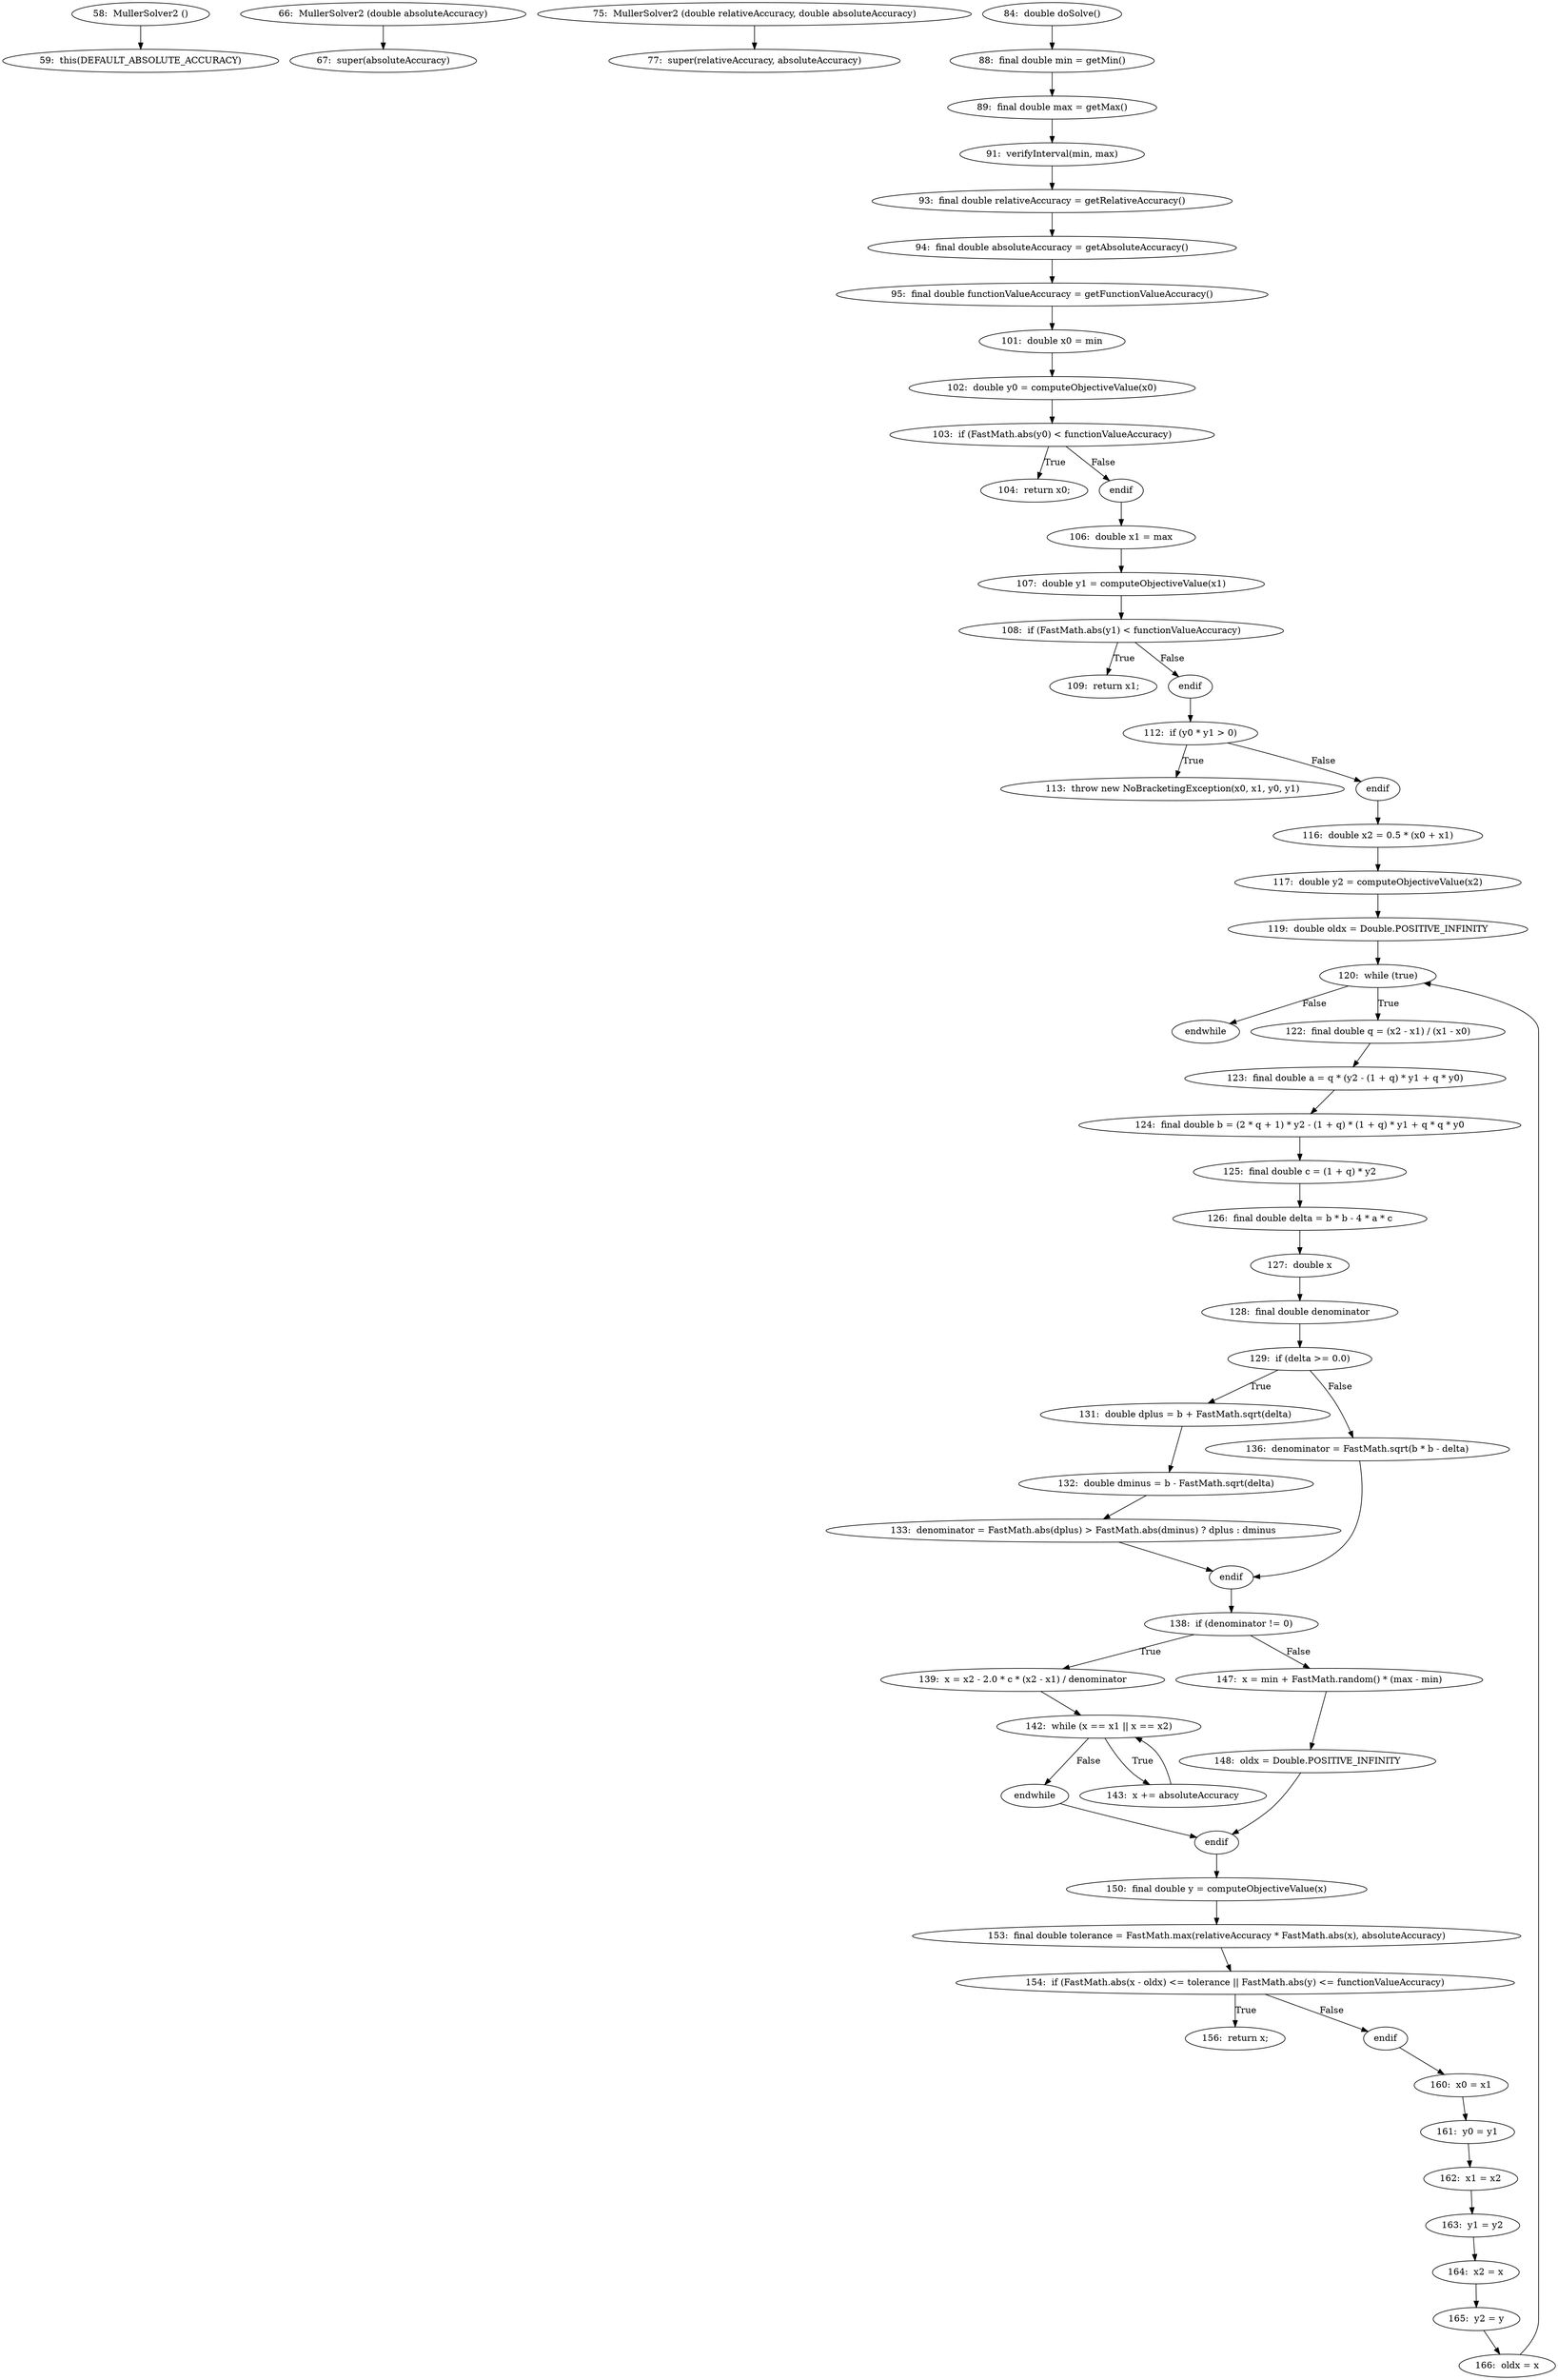 digraph MullerSolver2_CFG {
  // graph-vertices
  v1  [label="58:  MullerSolver2 ()"];
  v2  [label="59:  this(DEFAULT_ABSOLUTE_ACCURACY)"];
  v3  [label="66:  MullerSolver2 (double absoluteAccuracy)"];
  v4  [label="67:  super(absoluteAccuracy)"];
  v5  [label="75:  MullerSolver2 (double relativeAccuracy, double absoluteAccuracy)"];
  v6  [label="77:  super(relativeAccuracy, absoluteAccuracy)"];
  v7  [label="84:  double doSolve()"];
  v8  [label="88:  final double min = getMin()"];
  v9  [label="89:  final double max = getMax()"];
  v10  [label="91:  verifyInterval(min, max)"];
  v11  [label="93:  final double relativeAccuracy = getRelativeAccuracy()"];
  v12  [label="94:  final double absoluteAccuracy = getAbsoluteAccuracy()"];
  v13  [label="95:  final double functionValueAccuracy = getFunctionValueAccuracy()"];
  v14  [label="101:  double x0 = min"];
  v15  [label="102:  double y0 = computeObjectiveValue(x0)"];
  v16  [label="103:  if (FastMath.abs(y0) < functionValueAccuracy)"];
  v17  [label="104:  return x0;"];
  v18  [label="endif"];
  v19  [label="106:  double x1 = max"];
  v20  [label="107:  double y1 = computeObjectiveValue(x1)"];
  v21  [label="108:  if (FastMath.abs(y1) < functionValueAccuracy)"];
  v22  [label="109:  return x1;"];
  v23  [label="endif"];
  v24  [label="112:  if (y0 * y1 > 0)"];
  v25  [label="113:  throw new NoBracketingException(x0, x1, y0, y1)"];
  v26  [label="endif"];
  v27  [label="116:  double x2 = 0.5 * (x0 + x1)"];
  v28  [label="117:  double y2 = computeObjectiveValue(x2)"];
  v29  [label="119:  double oldx = Double.POSITIVE_INFINITY"];
  v30  [label="120:  while (true)"];
  v31  [label="endwhile"];
  v32  [label="122:  final double q = (x2 - x1) / (x1 - x0)"];
  v33  [label="123:  final double a = q * (y2 - (1 + q) * y1 + q * y0)"];
  v34  [label="124:  final double b = (2 * q + 1) * y2 - (1 + q) * (1 + q) * y1 + q * q * y0"];
  v35  [label="125:  final double c = (1 + q) * y2"];
  v36  [label="126:  final double delta = b * b - 4 * a * c"];
  v37  [label="127:  double x"];
  v38  [label="128:  final double denominator"];
  v39  [label="129:  if (delta >= 0.0)"];
  v40  [label="131:  double dplus = b + FastMath.sqrt(delta)"];
  v41  [label="132:  double dminus = b - FastMath.sqrt(delta)"];
  v42  [label="133:  denominator = FastMath.abs(dplus) > FastMath.abs(dminus) ? dplus : dminus"];
  v43  [label="endif"];
  v44  [label="136:  denominator = FastMath.sqrt(b * b - delta)"];
  v45  [label="138:  if (denominator != 0)"];
  v46  [label="139:  x = x2 - 2.0 * c * (x2 - x1) / denominator"];
  v47  [label="142:  while (x == x1 || x == x2)"];
  v48  [label="endwhile"];
  v49  [label="143:  x += absoluteAccuracy"];
  v50  [label="endif"];
  v51  [label="147:  x = min + FastMath.random() * (max - min)"];
  v52  [label="148:  oldx = Double.POSITIVE_INFINITY"];
  v53  [label="150:  final double y = computeObjectiveValue(x)"];
  v54  [label="153:  final double tolerance = FastMath.max(relativeAccuracy * FastMath.abs(x), absoluteAccuracy)"];
  v55  [label="154:  if (FastMath.abs(x - oldx) <= tolerance || FastMath.abs(y) <= functionValueAccuracy)"];
  v56  [label="156:  return x;"];
  v57  [label="endif"];
  v58  [label="160:  x0 = x1"];
  v59  [label="161:  y0 = y1"];
  v60  [label="162:  x1 = x2"];
  v61  [label="163:  y1 = y2"];
  v62  [label="164:  x2 = x"];
  v63  [label="165:  y2 = y"];
  v64  [label="166:  oldx = x"];
  // graph-edges
  v1 -> v2;
  v3 -> v4;
  v5 -> v6;
  v7 -> v8;
  v8 -> v9;
  v9 -> v10;
  v10 -> v11;
  v11 -> v12;
  v12 -> v13;
  v13 -> v14;
  v14 -> v15;
  v15 -> v16;
  v16 -> v17  [label="True"];
  v16 -> v18  [label="False"];
  v18 -> v19;
  v19 -> v20;
  v20 -> v21;
  v21 -> v22  [label="True"];
  v21 -> v23  [label="False"];
  v23 -> v24;
  v24 -> v25  [label="True"];
  v24 -> v26  [label="False"];
  v26 -> v27;
  v27 -> v28;
  v28 -> v29;
  v29 -> v30;
  v30 -> v31  [label="False"];
  v30 -> v32  [label="True"];
  v32 -> v33;
  v33 -> v34;
  v34 -> v35;
  v35 -> v36;
  v36 -> v37;
  v37 -> v38;
  v38 -> v39;
  v39 -> v40  [label="True"];
  v40 -> v41;
  v41 -> v42;
  v42 -> v43;
  v39 -> v44  [label="False"];
  v44 -> v43;
  v43 -> v45;
  v45 -> v46  [label="True"];
  v46 -> v47;
  v47 -> v48  [label="False"];
  v47 -> v49  [label="True"];
  v49 -> v47;
  v48 -> v50;
  v45 -> v51  [label="False"];
  v51 -> v52;
  v52 -> v50;
  v50 -> v53;
  v53 -> v54;
  v54 -> v55;
  v55 -> v56  [label="True"];
  v55 -> v57  [label="False"];
  v57 -> v58;
  v58 -> v59;
  v59 -> v60;
  v60 -> v61;
  v61 -> v62;
  v62 -> v63;
  v63 -> v64;
  v64 -> v30;
  // end-of-graph
}
